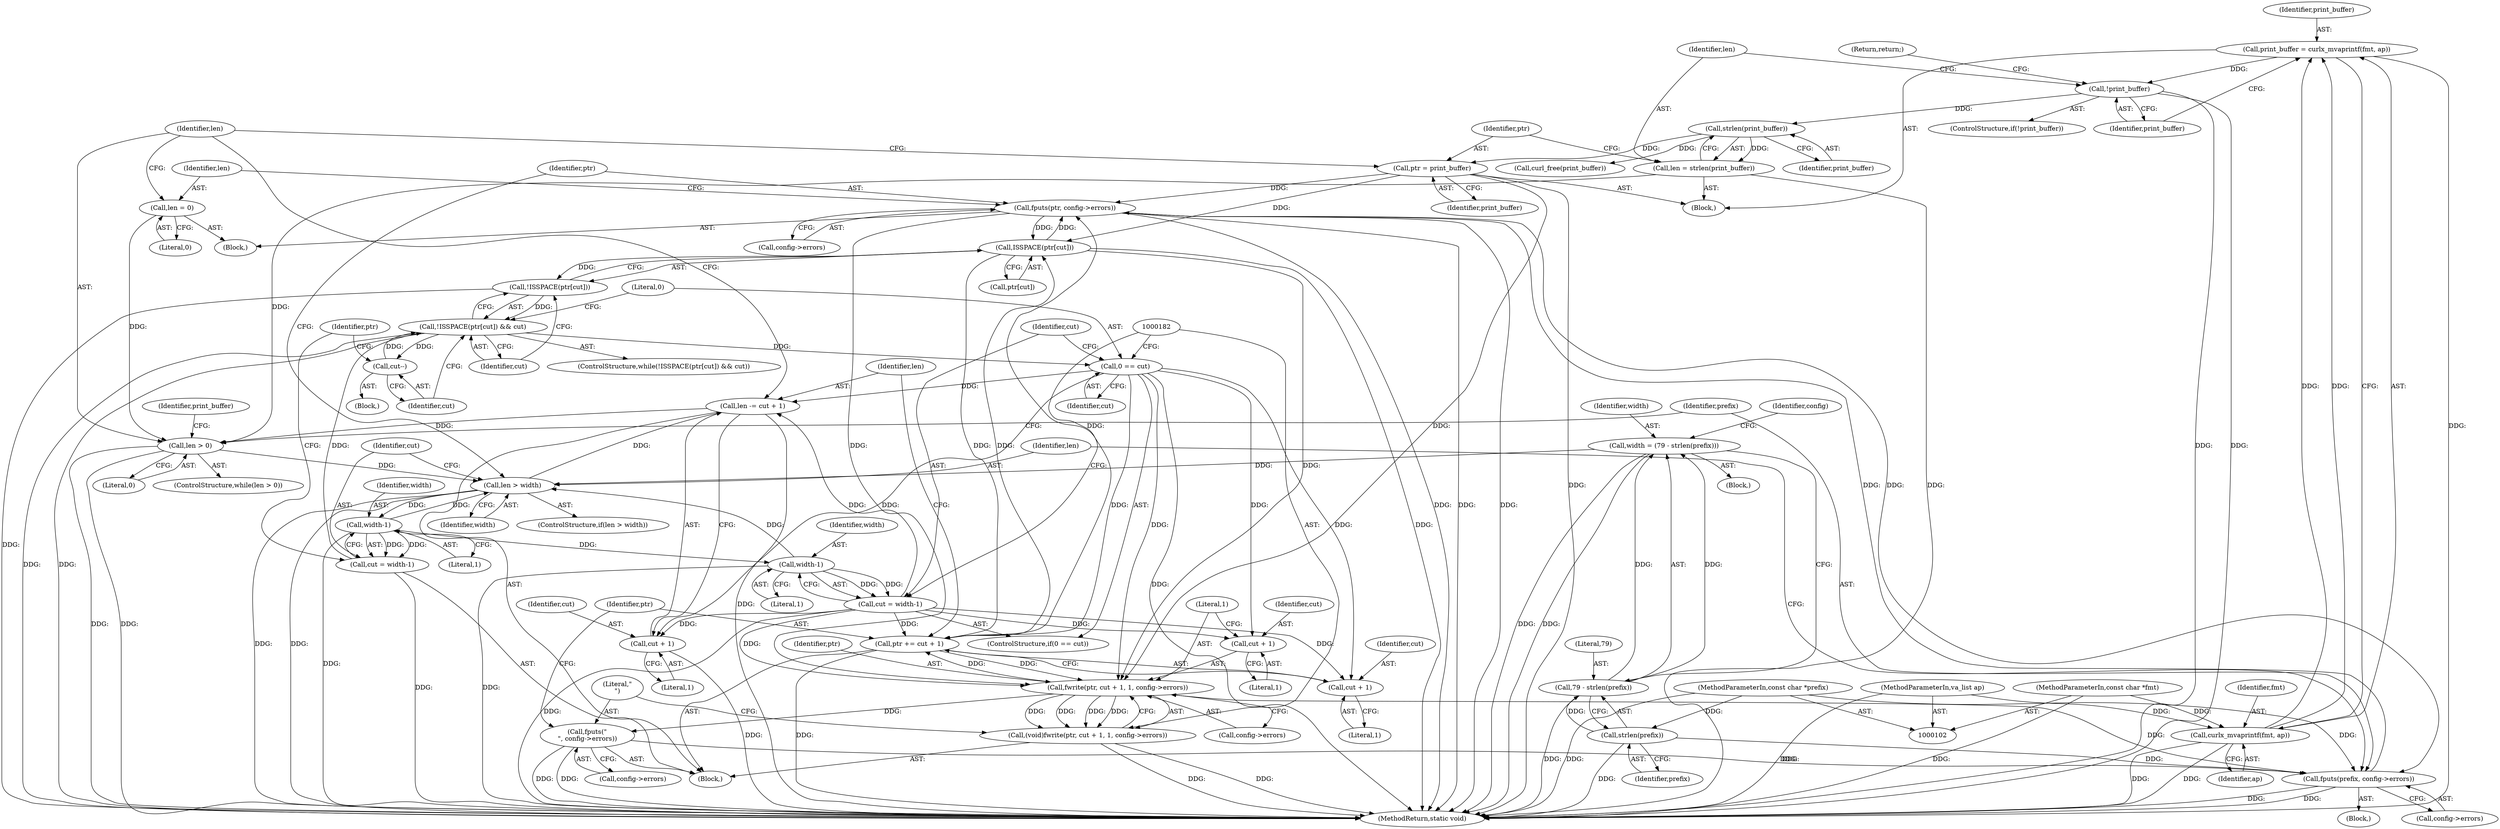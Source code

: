 digraph "0_curl_d530e92f59ae9bb2d47066c3c460b25d2ffeb211@API" {
"1000209" [label="(Call,fputs(ptr, config->errors))"];
"1000137" [label="(Call,ptr = print_buffer)"];
"1000135" [label="(Call,strlen(print_buffer))"];
"1000130" [label="(Call,!print_buffer)"];
"1000124" [label="(Call,print_buffer = curlx_mvaprintf(fmt, ap))"];
"1000126" [label="(Call,curlx_mvaprintf(fmt, ap))"];
"1000105" [label="(MethodParameterIn,const char *fmt)"];
"1000106" [label="(MethodParameterIn,va_list ap)"];
"1000197" [label="(Call,ptr += cut + 1)"];
"1000176" [label="(Call,cut = width-1)"];
"1000178" [label="(Call,width-1)"];
"1000158" [label="(Call,width-1)"];
"1000151" [label="(Call,len > width)"];
"1000141" [label="(Call,len > 0)"];
"1000133" [label="(Call,len = strlen(print_buffer))"];
"1000202" [label="(Call,len -= cut + 1)"];
"1000173" [label="(Call,0 == cut)"];
"1000162" [label="(Call,!ISSPACE(ptr[cut]) && cut)"];
"1000163" [label="(Call,!ISSPACE(ptr[cut]))"];
"1000164" [label="(Call,ISSPACE(ptr[cut]))"];
"1000209" [label="(Call,fputs(ptr, config->errors))"];
"1000145" [label="(Call,fputs(prefix, config->errors))"];
"1000113" [label="(Call,strlen(prefix))"];
"1000104" [label="(MethodParameterIn,const char *prefix)"];
"1000192" [label="(Call,fputs(\"\n\", config->errors))"];
"1000183" [label="(Call,fwrite(ptr, cut + 1, 1, config->errors))"];
"1000156" [label="(Call,cut = width-1)"];
"1000170" [label="(Call,cut--)"];
"1000214" [label="(Call,len = 0)"];
"1000109" [label="(Call,width = (79 - strlen(prefix)))"];
"1000111" [label="(Call,79 - strlen(prefix))"];
"1000181" [label="(Call,(void)fwrite(ptr, cut + 1, 1, config->errors))"];
"1000185" [label="(Call,cut + 1)"];
"1000199" [label="(Call,cut + 1)"];
"1000204" [label="(Call,cut + 1)"];
"1000175" [label="(Identifier,cut)"];
"1000180" [label="(Literal,1)"];
"1000142" [label="(Identifier,len)"];
"1000105" [label="(MethodParameterIn,const char *fmt)"];
"1000140" [label="(ControlStructure,while(len > 0))"];
"1000153" [label="(Identifier,width)"];
"1000177" [label="(Identifier,cut)"];
"1000150" [label="(ControlStructure,if(len > width))"];
"1000192" [label="(Call,fputs(\"\n\", config->errors))"];
"1000216" [label="(Literal,0)"];
"1000111" [label="(Call,79 - strlen(prefix))"];
"1000169" [label="(Block,)"];
"1000106" [label="(MethodParameterIn,va_list ap)"];
"1000112" [label="(Literal,79)"];
"1000198" [label="(Identifier,ptr)"];
"1000145" [label="(Call,fputs(prefix, config->errors))"];
"1000104" [label="(MethodParameterIn,const char *prefix)"];
"1000193" [label="(Literal,\"\n\")"];
"1000189" [label="(Call,config->errors)"];
"1000217" [label="(Call,curl_free(print_buffer))"];
"1000114" [label="(Identifier,prefix)"];
"1000166" [label="(Identifier,ptr)"];
"1000181" [label="(Call,(void)fwrite(ptr, cut + 1, 1, config->errors))"];
"1000194" [label="(Call,config->errors)"];
"1000210" [label="(Identifier,ptr)"];
"1000141" [label="(Call,len > 0)"];
"1000162" [label="(Call,!ISSPACE(ptr[cut]) && cut)"];
"1000183" [label="(Call,fwrite(ptr, cut + 1, 1, config->errors))"];
"1000156" [label="(Call,cut = width-1)"];
"1000163" [label="(Call,!ISSPACE(ptr[cut]))"];
"1000118" [label="(Identifier,config)"];
"1000203" [label="(Identifier,len)"];
"1000135" [label="(Call,strlen(print_buffer))"];
"1000129" [label="(ControlStructure,if(!print_buffer))"];
"1000176" [label="(Call,cut = width-1)"];
"1000219" [label="(MethodReturn,static void)"];
"1000147" [label="(Call,config->errors)"];
"1000209" [label="(Call,fputs(ptr, config->errors))"];
"1000185" [label="(Call,cut + 1)"];
"1000134" [label="(Identifier,len)"];
"1000128" [label="(Identifier,ap)"];
"1000152" [label="(Identifier,len)"];
"1000126" [label="(Call,curlx_mvaprintf(fmt, ap))"];
"1000199" [label="(Call,cut + 1)"];
"1000132" [label="(Return,return;)"];
"1000158" [label="(Call,width-1)"];
"1000214" [label="(Call,len = 0)"];
"1000137" [label="(Call,ptr = print_buffer)"];
"1000204" [label="(Call,cut + 1)"];
"1000171" [label="(Identifier,cut)"];
"1000188" [label="(Literal,1)"];
"1000143" [label="(Literal,0)"];
"1000154" [label="(Block,)"];
"1000138" [label="(Identifier,ptr)"];
"1000110" [label="(Identifier,width)"];
"1000173" [label="(Call,0 == cut)"];
"1000170" [label="(Call,cut--)"];
"1000151" [label="(Call,len > width)"];
"1000113" [label="(Call,strlen(prefix))"];
"1000206" [label="(Literal,1)"];
"1000164" [label="(Call,ISSPACE(ptr[cut]))"];
"1000165" [label="(Call,ptr[cut])"];
"1000107" [label="(Block,)"];
"1000202" [label="(Call,len -= cut + 1)"];
"1000211" [label="(Call,config->errors)"];
"1000197" [label="(Call,ptr += cut + 1)"];
"1000187" [label="(Literal,1)"];
"1000127" [label="(Identifier,fmt)"];
"1000146" [label="(Identifier,prefix)"];
"1000109" [label="(Call,width = (79 - strlen(prefix)))"];
"1000124" [label="(Call,print_buffer = curlx_mvaprintf(fmt, ap))"];
"1000144" [label="(Block,)"];
"1000157" [label="(Identifier,cut)"];
"1000200" [label="(Identifier,cut)"];
"1000168" [label="(Identifier,cut)"];
"1000186" [label="(Identifier,cut)"];
"1000136" [label="(Identifier,print_buffer)"];
"1000161" [label="(ControlStructure,while(!ISSPACE(ptr[cut]) && cut))"];
"1000160" [label="(Literal,1)"];
"1000174" [label="(Literal,0)"];
"1000131" [label="(Identifier,print_buffer)"];
"1000133" [label="(Call,len = strlen(print_buffer))"];
"1000184" [label="(Identifier,ptr)"];
"1000178" [label="(Call,width-1)"];
"1000125" [label="(Identifier,print_buffer)"];
"1000201" [label="(Literal,1)"];
"1000139" [label="(Identifier,print_buffer)"];
"1000120" [label="(Block,)"];
"1000130" [label="(Call,!print_buffer)"];
"1000159" [label="(Identifier,width)"];
"1000208" [label="(Block,)"];
"1000218" [label="(Identifier,print_buffer)"];
"1000179" [label="(Identifier,width)"];
"1000205" [label="(Identifier,cut)"];
"1000172" [label="(ControlStructure,if(0 == cut))"];
"1000215" [label="(Identifier,len)"];
"1000209" -> "1000208"  [label="AST: "];
"1000209" -> "1000211"  [label="CFG: "];
"1000210" -> "1000209"  [label="AST: "];
"1000211" -> "1000209"  [label="AST: "];
"1000215" -> "1000209"  [label="CFG: "];
"1000209" -> "1000219"  [label="DDG: "];
"1000209" -> "1000219"  [label="DDG: "];
"1000209" -> "1000219"  [label="DDG: "];
"1000209" -> "1000145"  [label="DDG: "];
"1000209" -> "1000164"  [label="DDG: "];
"1000209" -> "1000183"  [label="DDG: "];
"1000137" -> "1000209"  [label="DDG: "];
"1000197" -> "1000209"  [label="DDG: "];
"1000164" -> "1000209"  [label="DDG: "];
"1000145" -> "1000209"  [label="DDG: "];
"1000137" -> "1000120"  [label="AST: "];
"1000137" -> "1000139"  [label="CFG: "];
"1000138" -> "1000137"  [label="AST: "];
"1000139" -> "1000137"  [label="AST: "];
"1000142" -> "1000137"  [label="CFG: "];
"1000137" -> "1000219"  [label="DDG: "];
"1000135" -> "1000137"  [label="DDG: "];
"1000137" -> "1000164"  [label="DDG: "];
"1000137" -> "1000183"  [label="DDG: "];
"1000135" -> "1000133"  [label="AST: "];
"1000135" -> "1000136"  [label="CFG: "];
"1000136" -> "1000135"  [label="AST: "];
"1000133" -> "1000135"  [label="CFG: "];
"1000135" -> "1000133"  [label="DDG: "];
"1000130" -> "1000135"  [label="DDG: "];
"1000135" -> "1000217"  [label="DDG: "];
"1000130" -> "1000129"  [label="AST: "];
"1000130" -> "1000131"  [label="CFG: "];
"1000131" -> "1000130"  [label="AST: "];
"1000132" -> "1000130"  [label="CFG: "];
"1000134" -> "1000130"  [label="CFG: "];
"1000130" -> "1000219"  [label="DDG: "];
"1000130" -> "1000219"  [label="DDG: "];
"1000124" -> "1000130"  [label="DDG: "];
"1000124" -> "1000120"  [label="AST: "];
"1000124" -> "1000126"  [label="CFG: "];
"1000125" -> "1000124"  [label="AST: "];
"1000126" -> "1000124"  [label="AST: "];
"1000131" -> "1000124"  [label="CFG: "];
"1000124" -> "1000219"  [label="DDG: "];
"1000126" -> "1000124"  [label="DDG: "];
"1000126" -> "1000124"  [label="DDG: "];
"1000126" -> "1000128"  [label="CFG: "];
"1000127" -> "1000126"  [label="AST: "];
"1000128" -> "1000126"  [label="AST: "];
"1000126" -> "1000219"  [label="DDG: "];
"1000126" -> "1000219"  [label="DDG: "];
"1000105" -> "1000126"  [label="DDG: "];
"1000106" -> "1000126"  [label="DDG: "];
"1000105" -> "1000102"  [label="AST: "];
"1000105" -> "1000219"  [label="DDG: "];
"1000106" -> "1000102"  [label="AST: "];
"1000106" -> "1000219"  [label="DDG: "];
"1000197" -> "1000154"  [label="AST: "];
"1000197" -> "1000199"  [label="CFG: "];
"1000198" -> "1000197"  [label="AST: "];
"1000199" -> "1000197"  [label="AST: "];
"1000203" -> "1000197"  [label="CFG: "];
"1000197" -> "1000219"  [label="DDG: "];
"1000197" -> "1000164"  [label="DDG: "];
"1000197" -> "1000183"  [label="DDG: "];
"1000176" -> "1000197"  [label="DDG: "];
"1000173" -> "1000197"  [label="DDG: "];
"1000183" -> "1000197"  [label="DDG: "];
"1000164" -> "1000197"  [label="DDG: "];
"1000176" -> "1000172"  [label="AST: "];
"1000176" -> "1000178"  [label="CFG: "];
"1000177" -> "1000176"  [label="AST: "];
"1000178" -> "1000176"  [label="AST: "];
"1000182" -> "1000176"  [label="CFG: "];
"1000176" -> "1000219"  [label="DDG: "];
"1000178" -> "1000176"  [label="DDG: "];
"1000178" -> "1000176"  [label="DDG: "];
"1000176" -> "1000183"  [label="DDG: "];
"1000176" -> "1000185"  [label="DDG: "];
"1000176" -> "1000199"  [label="DDG: "];
"1000176" -> "1000202"  [label="DDG: "];
"1000176" -> "1000204"  [label="DDG: "];
"1000178" -> "1000180"  [label="CFG: "];
"1000179" -> "1000178"  [label="AST: "];
"1000180" -> "1000178"  [label="AST: "];
"1000178" -> "1000219"  [label="DDG: "];
"1000178" -> "1000151"  [label="DDG: "];
"1000158" -> "1000178"  [label="DDG: "];
"1000158" -> "1000156"  [label="AST: "];
"1000158" -> "1000160"  [label="CFG: "];
"1000159" -> "1000158"  [label="AST: "];
"1000160" -> "1000158"  [label="AST: "];
"1000156" -> "1000158"  [label="CFG: "];
"1000158" -> "1000219"  [label="DDG: "];
"1000158" -> "1000151"  [label="DDG: "];
"1000158" -> "1000156"  [label="DDG: "];
"1000158" -> "1000156"  [label="DDG: "];
"1000151" -> "1000158"  [label="DDG: "];
"1000151" -> "1000150"  [label="AST: "];
"1000151" -> "1000153"  [label="CFG: "];
"1000152" -> "1000151"  [label="AST: "];
"1000153" -> "1000151"  [label="AST: "];
"1000157" -> "1000151"  [label="CFG: "];
"1000210" -> "1000151"  [label="CFG: "];
"1000151" -> "1000219"  [label="DDG: "];
"1000151" -> "1000219"  [label="DDG: "];
"1000141" -> "1000151"  [label="DDG: "];
"1000109" -> "1000151"  [label="DDG: "];
"1000151" -> "1000202"  [label="DDG: "];
"1000141" -> "1000140"  [label="AST: "];
"1000141" -> "1000143"  [label="CFG: "];
"1000142" -> "1000141"  [label="AST: "];
"1000143" -> "1000141"  [label="AST: "];
"1000146" -> "1000141"  [label="CFG: "];
"1000218" -> "1000141"  [label="CFG: "];
"1000141" -> "1000219"  [label="DDG: "];
"1000141" -> "1000219"  [label="DDG: "];
"1000133" -> "1000141"  [label="DDG: "];
"1000202" -> "1000141"  [label="DDG: "];
"1000214" -> "1000141"  [label="DDG: "];
"1000133" -> "1000120"  [label="AST: "];
"1000134" -> "1000133"  [label="AST: "];
"1000138" -> "1000133"  [label="CFG: "];
"1000133" -> "1000219"  [label="DDG: "];
"1000202" -> "1000154"  [label="AST: "];
"1000202" -> "1000204"  [label="CFG: "];
"1000203" -> "1000202"  [label="AST: "];
"1000204" -> "1000202"  [label="AST: "];
"1000142" -> "1000202"  [label="CFG: "];
"1000202" -> "1000219"  [label="DDG: "];
"1000173" -> "1000202"  [label="DDG: "];
"1000173" -> "1000172"  [label="AST: "];
"1000173" -> "1000175"  [label="CFG: "];
"1000174" -> "1000173"  [label="AST: "];
"1000175" -> "1000173"  [label="AST: "];
"1000177" -> "1000173"  [label="CFG: "];
"1000182" -> "1000173"  [label="CFG: "];
"1000173" -> "1000219"  [label="DDG: "];
"1000162" -> "1000173"  [label="DDG: "];
"1000173" -> "1000183"  [label="DDG: "];
"1000173" -> "1000185"  [label="DDG: "];
"1000173" -> "1000199"  [label="DDG: "];
"1000173" -> "1000204"  [label="DDG: "];
"1000162" -> "1000161"  [label="AST: "];
"1000162" -> "1000163"  [label="CFG: "];
"1000162" -> "1000168"  [label="CFG: "];
"1000163" -> "1000162"  [label="AST: "];
"1000168" -> "1000162"  [label="AST: "];
"1000171" -> "1000162"  [label="CFG: "];
"1000174" -> "1000162"  [label="CFG: "];
"1000162" -> "1000219"  [label="DDG: "];
"1000162" -> "1000219"  [label="DDG: "];
"1000163" -> "1000162"  [label="DDG: "];
"1000156" -> "1000162"  [label="DDG: "];
"1000170" -> "1000162"  [label="DDG: "];
"1000162" -> "1000170"  [label="DDG: "];
"1000163" -> "1000164"  [label="CFG: "];
"1000164" -> "1000163"  [label="AST: "];
"1000168" -> "1000163"  [label="CFG: "];
"1000163" -> "1000219"  [label="DDG: "];
"1000164" -> "1000163"  [label="DDG: "];
"1000164" -> "1000165"  [label="CFG: "];
"1000165" -> "1000164"  [label="AST: "];
"1000164" -> "1000219"  [label="DDG: "];
"1000164" -> "1000183"  [label="DDG: "];
"1000145" -> "1000144"  [label="AST: "];
"1000145" -> "1000147"  [label="CFG: "];
"1000146" -> "1000145"  [label="AST: "];
"1000147" -> "1000145"  [label="AST: "];
"1000152" -> "1000145"  [label="CFG: "];
"1000145" -> "1000219"  [label="DDG: "];
"1000145" -> "1000219"  [label="DDG: "];
"1000113" -> "1000145"  [label="DDG: "];
"1000104" -> "1000145"  [label="DDG: "];
"1000192" -> "1000145"  [label="DDG: "];
"1000145" -> "1000183"  [label="DDG: "];
"1000113" -> "1000111"  [label="AST: "];
"1000113" -> "1000114"  [label="CFG: "];
"1000114" -> "1000113"  [label="AST: "];
"1000111" -> "1000113"  [label="CFG: "];
"1000113" -> "1000219"  [label="DDG: "];
"1000113" -> "1000111"  [label="DDG: "];
"1000104" -> "1000113"  [label="DDG: "];
"1000104" -> "1000102"  [label="AST: "];
"1000104" -> "1000219"  [label="DDG: "];
"1000192" -> "1000154"  [label="AST: "];
"1000192" -> "1000194"  [label="CFG: "];
"1000193" -> "1000192"  [label="AST: "];
"1000194" -> "1000192"  [label="AST: "];
"1000198" -> "1000192"  [label="CFG: "];
"1000192" -> "1000219"  [label="DDG: "];
"1000192" -> "1000219"  [label="DDG: "];
"1000183" -> "1000192"  [label="DDG: "];
"1000183" -> "1000181"  [label="AST: "];
"1000183" -> "1000189"  [label="CFG: "];
"1000184" -> "1000183"  [label="AST: "];
"1000185" -> "1000183"  [label="AST: "];
"1000188" -> "1000183"  [label="AST: "];
"1000189" -> "1000183"  [label="AST: "];
"1000181" -> "1000183"  [label="CFG: "];
"1000183" -> "1000181"  [label="DDG: "];
"1000183" -> "1000181"  [label="DDG: "];
"1000183" -> "1000181"  [label="DDG: "];
"1000183" -> "1000181"  [label="DDG: "];
"1000156" -> "1000154"  [label="AST: "];
"1000157" -> "1000156"  [label="AST: "];
"1000166" -> "1000156"  [label="CFG: "];
"1000156" -> "1000219"  [label="DDG: "];
"1000170" -> "1000169"  [label="AST: "];
"1000170" -> "1000171"  [label="CFG: "];
"1000171" -> "1000170"  [label="AST: "];
"1000166" -> "1000170"  [label="CFG: "];
"1000214" -> "1000208"  [label="AST: "];
"1000214" -> "1000216"  [label="CFG: "];
"1000215" -> "1000214"  [label="AST: "];
"1000216" -> "1000214"  [label="AST: "];
"1000142" -> "1000214"  [label="CFG: "];
"1000109" -> "1000107"  [label="AST: "];
"1000109" -> "1000111"  [label="CFG: "];
"1000110" -> "1000109"  [label="AST: "];
"1000111" -> "1000109"  [label="AST: "];
"1000118" -> "1000109"  [label="CFG: "];
"1000109" -> "1000219"  [label="DDG: "];
"1000109" -> "1000219"  [label="DDG: "];
"1000111" -> "1000109"  [label="DDG: "];
"1000111" -> "1000109"  [label="DDG: "];
"1000112" -> "1000111"  [label="AST: "];
"1000111" -> "1000219"  [label="DDG: "];
"1000181" -> "1000154"  [label="AST: "];
"1000182" -> "1000181"  [label="AST: "];
"1000193" -> "1000181"  [label="CFG: "];
"1000181" -> "1000219"  [label="DDG: "];
"1000181" -> "1000219"  [label="DDG: "];
"1000185" -> "1000187"  [label="CFG: "];
"1000186" -> "1000185"  [label="AST: "];
"1000187" -> "1000185"  [label="AST: "];
"1000188" -> "1000185"  [label="CFG: "];
"1000199" -> "1000201"  [label="CFG: "];
"1000200" -> "1000199"  [label="AST: "];
"1000201" -> "1000199"  [label="AST: "];
"1000204" -> "1000206"  [label="CFG: "];
"1000205" -> "1000204"  [label="AST: "];
"1000206" -> "1000204"  [label="AST: "];
"1000204" -> "1000219"  [label="DDG: "];
}
